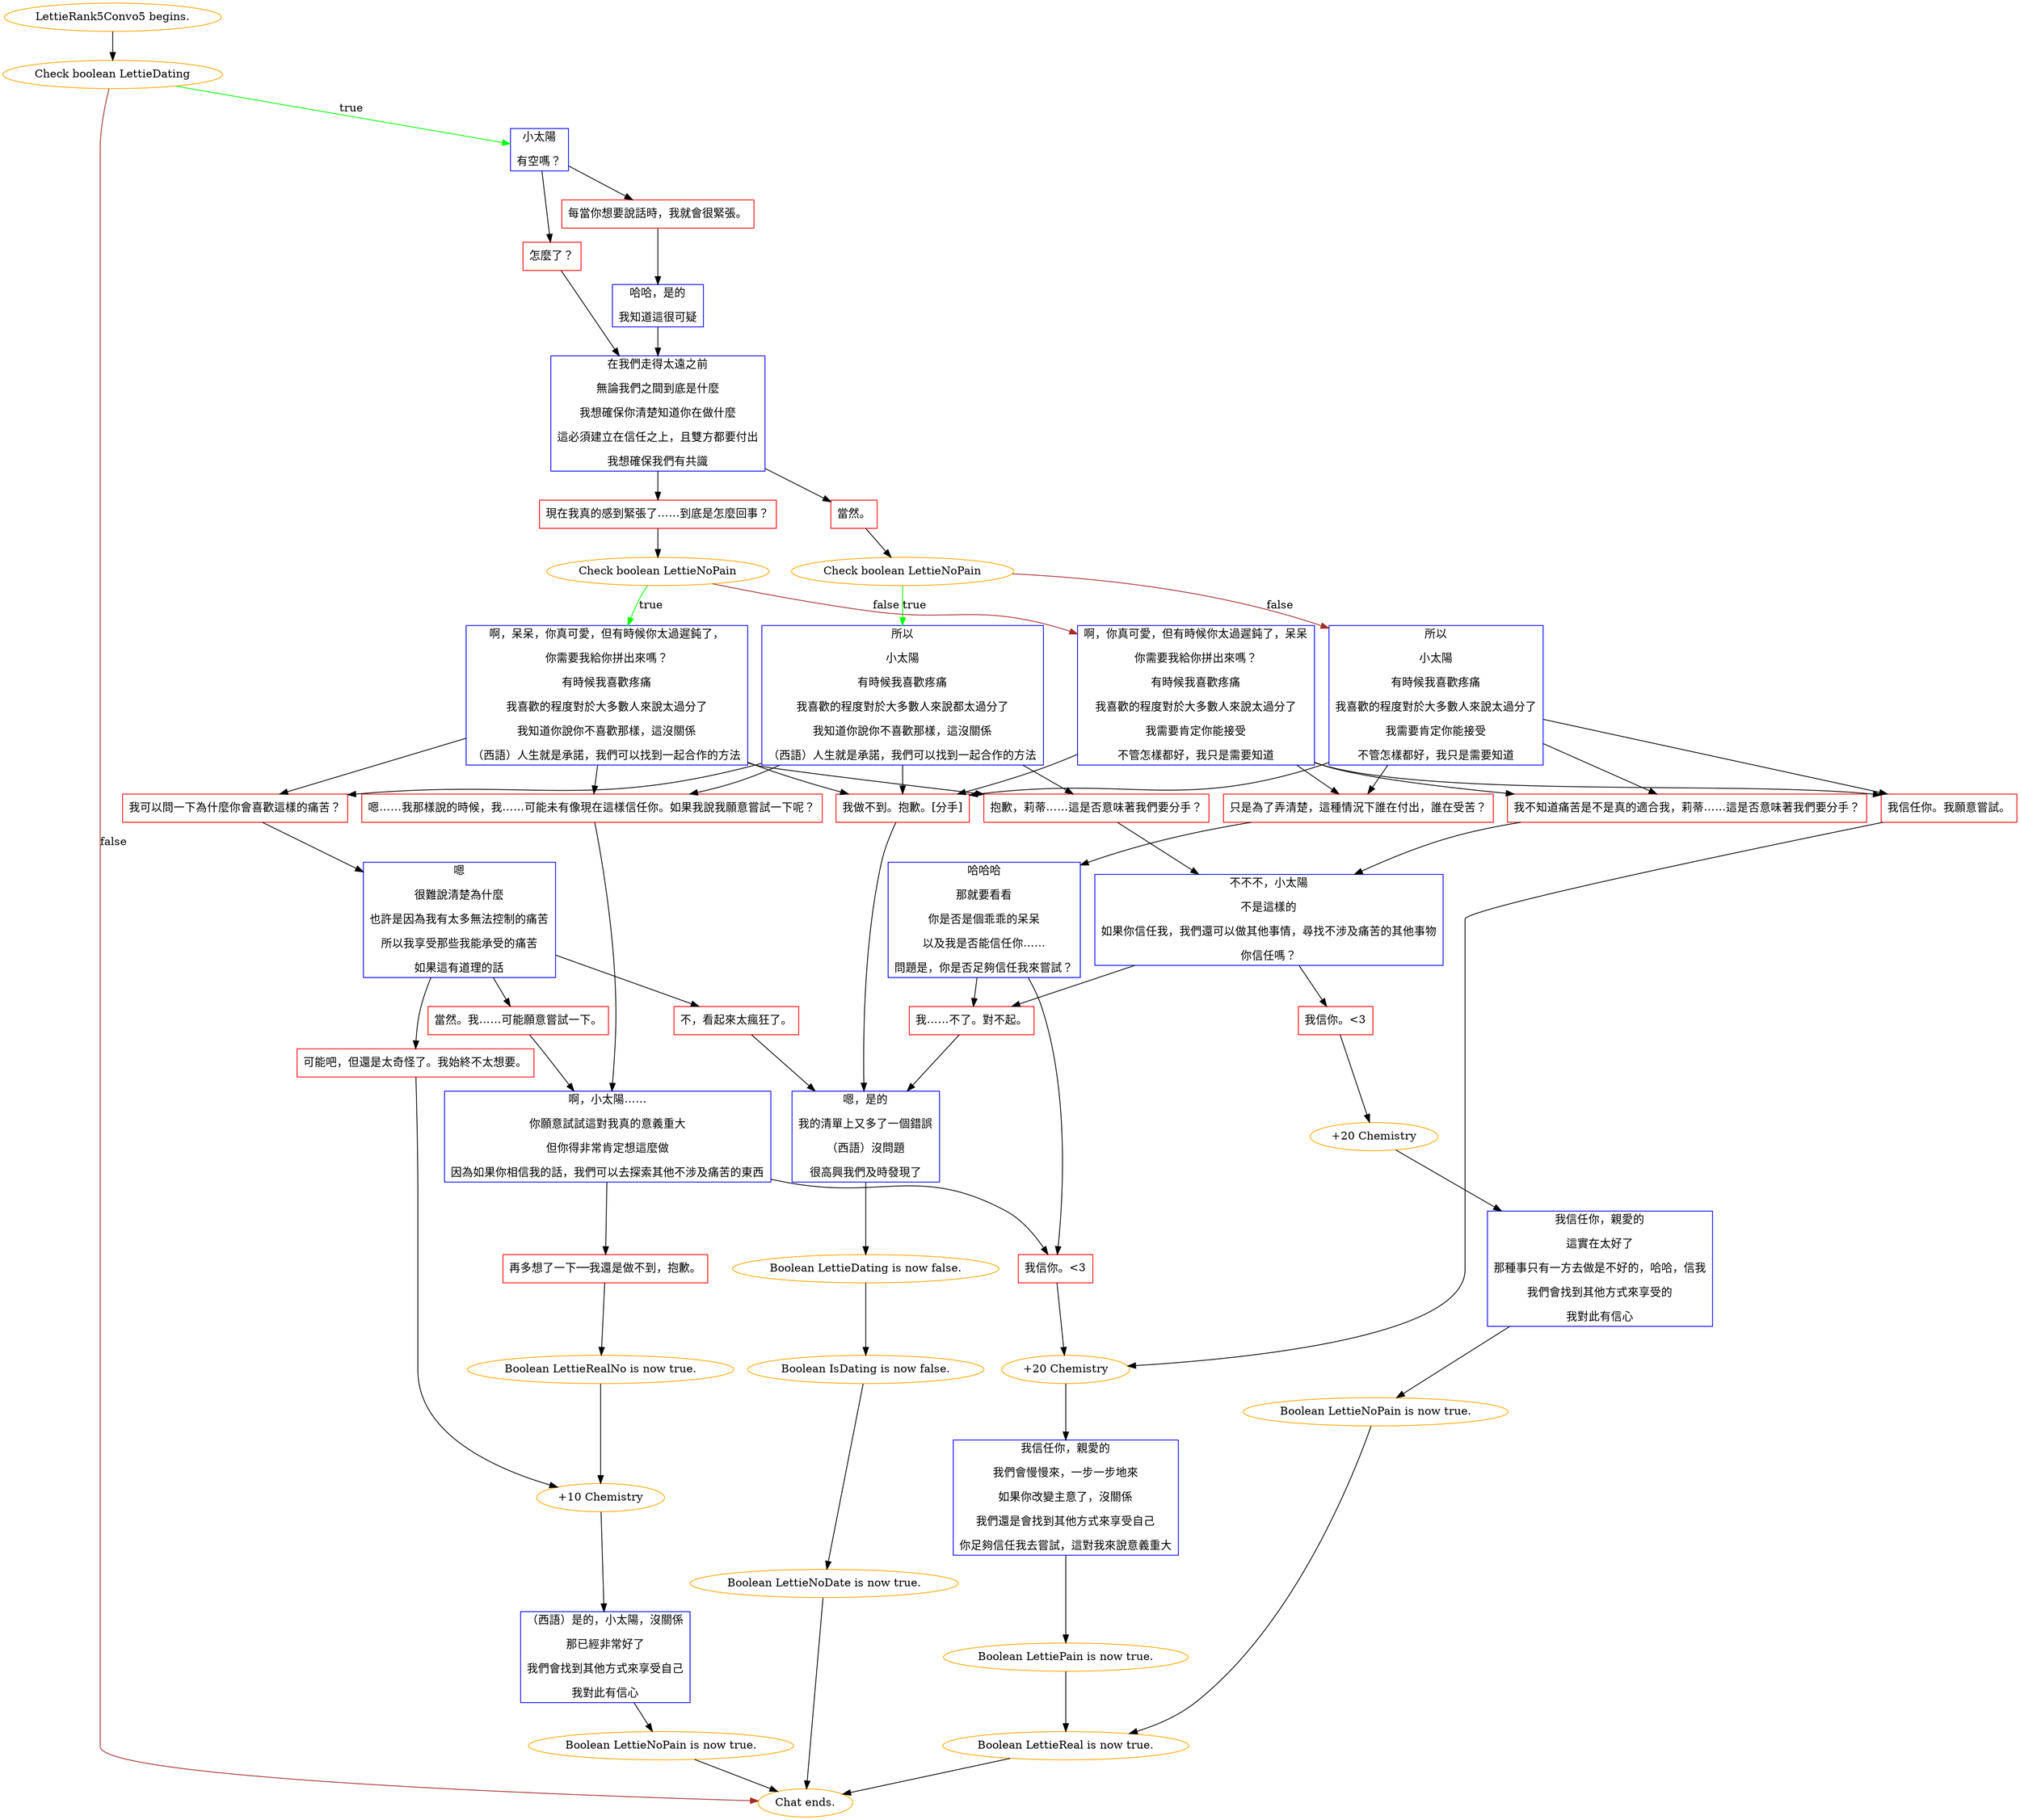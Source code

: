 digraph {
	"LettieRank5Convo5 begins." [color=orange];
		"LettieRank5Convo5 begins." -> j2659188471;
	j2659188471 [label="Check boolean LettieDating",color=orange];
		j2659188471 -> j2792828439 [label=true,color=green];
		j2659188471 -> "Chat ends." [label=false,color=brown];
	j2792828439 [label="小太陽
有空嗎？",shape=box,color=blue];
		j2792828439 -> j2286669624;
		j2792828439 -> j3859293382;
	"Chat ends." [color=orange];
	j2286669624 [label="怎麼了？",shape=box,color=red];
		j2286669624 -> j1236005683;
	j3859293382 [label="每當你想要說話時，我就會很緊張。",shape=box,color=red];
		j3859293382 -> j605621508;
	j1236005683 [label="在我們走得太遠之前
無論我們之間到底是什麼
我想確保你清楚知道你在做什麼
這必須建立在信任之上，且雙方都要付出
我想確保我們有共識",shape=box,color=blue];
		j1236005683 -> j995025241;
		j1236005683 -> j904138058;
	j605621508 [label="哈哈，是的
我知道這很可疑",shape=box,color=blue];
		j605621508 -> j1236005683;
	j995025241 [label="當然。",shape=box,color=red];
		j995025241 -> j3478675834;
	j904138058 [label="現在我真的感到緊張了……到底是怎麼回事？",shape=box,color=red];
		j904138058 -> j1381516603;
	j3478675834 [label="Check boolean LettieNoPain",color=orange];
		j3478675834 -> j3558411469 [label=true,color=green];
		j3478675834 -> j1806711189 [label=false,color=brown];
	j1381516603 [label="Check boolean LettieNoPain",color=orange];
		j1381516603 -> j4287029694 [label=true,color=green];
		j1381516603 -> j2435432130 [label=false,color=brown];
	j3558411469 [label="所以
小太陽
有時候我喜歡疼痛
我喜歡的程度對於大多數人來說都太過分了
我知道你說你不喜歡那樣，這沒關係
（西語）人生就是承諾，我們可以找到一起合作的方法",shape=box,color=blue];
		j3558411469 -> j3970614071;
		j3558411469 -> j1768305299;
		j3558411469 -> j3703523055;
		j3558411469 -> j1320982223;
	j1806711189 [label="所以
小太陽
有時候我喜歡疼痛
我喜歡的程度對於大多數人來說太過分了
我需要肯定你能接受
不管怎樣都好，我只是需要知道",shape=box,color=blue];
		j1806711189 -> j1320982223;
		j1806711189 -> j1686085958;
		j1806711189 -> j568512362;
		j1806711189 -> j2004850343;
	j4287029694 [label="啊，呆呆，你真可愛，但有時候你太過遲鈍了，
你需要我給你拼出來嗎？
有時候我喜歡疼痛
我喜歡的程度對於大多數人來說太過分了
我知道你說你不喜歡那樣，這沒關係
（西語）人生就是承諾，我們可以找到一起合作的方法",shape=box,color=blue];
		j4287029694 -> j3970614071;
		j4287029694 -> j1768305299;
		j4287029694 -> j3703523055;
		j4287029694 -> j1320982223;
	j2435432130 [label="啊，你真可愛，但有時候你太過遲鈍了，呆呆
你需要我給你拼出來嗎？
有時候我喜歡疼痛
我喜歡的程度對於大多數人來說太過分了
我需要肯定你能接受
不管怎樣都好，我只是需要知道",shape=box,color=blue];
		j2435432130 -> j1320982223;
		j2435432130 -> j1686085958;
		j2435432130 -> j568512362;
		j2435432130 -> j2004850343;
	j3970614071 [label="抱歉，莉蒂……這是否意味著我們要分手？",shape=box,color=red];
		j3970614071 -> j921321585;
	j1768305299 [label="嗯……我那樣說的時候，我……可能未有像現在這樣信任你。如果我說我願意嘗試一下呢？",shape=box,color=red];
		j1768305299 -> j3606703385;
	j3703523055 [label="我可以問一下為什麼你會喜歡這樣的痛苦？",shape=box,color=red];
		j3703523055 -> j4063244307;
	j1320982223 [label="我做不到。抱歉。[分手]",shape=box,color=red];
		j1320982223 -> j739788290;
	j1686085958 [label="只是為了弄清楚，這種情況下誰在付出，誰在受苦？",shape=box,color=red];
		j1686085958 -> j1659495137;
	j568512362 [label="我信任你。我願意嘗試。",shape=box,color=red];
		j568512362 -> j86481103;
	j2004850343 [label="我不知道痛苦是不是真的適合我，莉蒂……這是否意味著我們要分手？",shape=box,color=red];
		j2004850343 -> j921321585;
	j921321585 [label="不不不，小太陽
不是這樣的
如果你信任我，我們還可以做其他事情，尋找不涉及痛苦的其他事物
你信任嗎？",shape=box,color=blue];
		j921321585 -> j285040240;
		j921321585 -> j868066715;
	j3606703385 [label="啊，小太陽……
你願意試試這對我真的意義重大
但你得非常肯定想這麼做
因為如果你相信我的話，我們可以去探索其他不涉及痛苦的東西",shape=box,color=blue];
		j3606703385 -> j2476454389;
		j3606703385 -> j989378772;
	j4063244307 [label="嗯
很難說清楚為什麼
也許是因為我有太多無法控制的痛苦
所以我享受那些我能承受的痛苦
如果這有道理的話",shape=box,color=blue];
		j4063244307 -> j3734872429;
		j4063244307 -> j3726081760;
		j4063244307 -> j2190407170;
	j739788290 [label="嗯，是的
我的清單上又多了一個錯誤
（西語）沒問題
很高興我們及時發現了",shape=box,color=blue];
		j739788290 -> j2548450594;
	j1659495137 [label="哈哈哈
那就要看看
你是否是個乖乖的呆呆
以及我是否能信任你……
問題是，你是否足夠信任我來嘗試？",shape=box,color=blue];
		j1659495137 -> j2476454389;
		j1659495137 -> j868066715;
	j86481103 [label="+20 Chemistry",color=orange];
		j86481103 -> j4073014225;
	j285040240 [label="我信你。<3",shape=box,color=red];
		j285040240 -> j992314555;
	j868066715 [label="我……不了。對不起。",shape=box,color=red];
		j868066715 -> j739788290;
	j2476454389 [label="我信你。<3",shape=box,color=red];
		j2476454389 -> j86481103;
	j989378772 [label="再多想了一下──我還是做不到，抱歉。",shape=box,color=red];
		j989378772 -> j2289192833;
	j3734872429 [label="當然。我……可能願意嘗試一下。",shape=box,color=red];
		j3734872429 -> j3606703385;
	j3726081760 [label="可能吧，但還是太奇怪了。我始終不太想要。",shape=box,color=red];
		j3726081760 -> j1443125572;
	j2190407170 [label="不，看起來太瘋狂了。",shape=box,color=red];
		j2190407170 -> j739788290;
	j2548450594 [label="Boolean LettieDating is now false.",color=orange];
		j2548450594 -> j4086907321;
	j4073014225 [label="我信任你，親愛的
我們會慢慢來，一步一步地來
如果你改變主意了，沒關係
我們還是會找到其他方式來享受自己
你足夠信任我去嘗試，這對我來說意義重大",shape=box,color=blue];
		j4073014225 -> j482436665;
	j992314555 [label="+20 Chemistry",color=orange];
		j992314555 -> j1628350235;
	j2289192833 [label="Boolean LettieRealNo is now true.",color=orange];
		j2289192833 -> j1443125572;
	j1443125572 [label="+10 Chemistry",color=orange];
		j1443125572 -> j989273886;
	j4086907321 [label="Boolean IsDating is now false.",color=orange];
		j4086907321 -> j2703113057;
	j482436665 [label="Boolean LettiePain is now true.",color=orange];
		j482436665 -> j1472871842;
	j1628350235 [label="我信任你，親愛的
這實在太好了
那種事只有一方去做是不好的，哈哈，信我
我們會找到其他方式來享受的
我對此有信心",shape=box,color=blue];
		j1628350235 -> j1979783562;
	j989273886 [label="（西語）是的，小太陽，沒關係
那已經非常好了
我們會找到其他方式來享受自己
我對此有信心",shape=box,color=blue];
		j989273886 -> j1152979255;
	j2703113057 [label="Boolean LettieNoDate is now true.",color=orange];
		j2703113057 -> "Chat ends.";
	j1472871842 [label="Boolean LettieReal is now true.",color=orange];
		j1472871842 -> "Chat ends.";
	j1979783562 [label="Boolean LettieNoPain is now true.",color=orange];
		j1979783562 -> j1472871842;
	j1152979255 [label="Boolean LettieNoPain is now true.",color=orange];
		j1152979255 -> "Chat ends.";
}